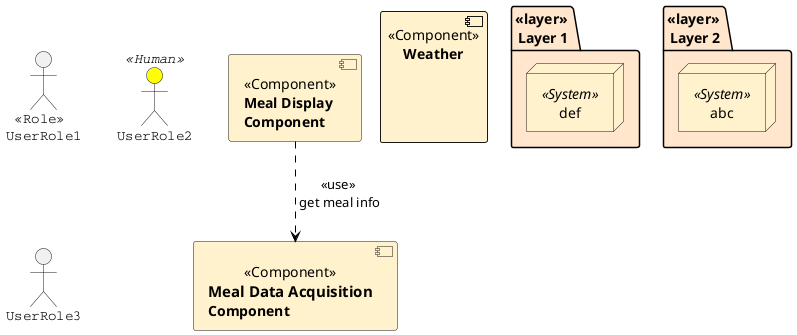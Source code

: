 @startuml Notiz

'Role 1
: <<Role>>\nUserRole1:
'Role 2
skinparam {
ActorFontName Courier
ActorBackgroundColor<< Human >> Yellow
}
UserRole2 << Human >>
'Role 3
:UserRole3:


'left to right direction
skinparam component {
    backgroundColor<<Component>> #fff2cc
    FontStyle normal
}
'anders Schreibweise
[**Meal** **Display** \n**Component**] <<Component>> as a
[===Meal Data Acquisition \n**Component**] <<Component>> as b
a --> b  #black;line.dashed;:<<use>>\n get meal info

'mit Abstand
component "**Weather**" <<Component>> as c #fff2cc{
    label "\n"
}

'Layer kann mit folder und package abgebildet werden
folder "<<layer>> \nLayer 1" as f #ffe6cc {
        node "def" << System >> as def #fff2cc

}
package "<<layer>> \nLayer 2" as p  #ffe6cc{
        node "abc" << System >> as abc #fff2cc
}

@enduml